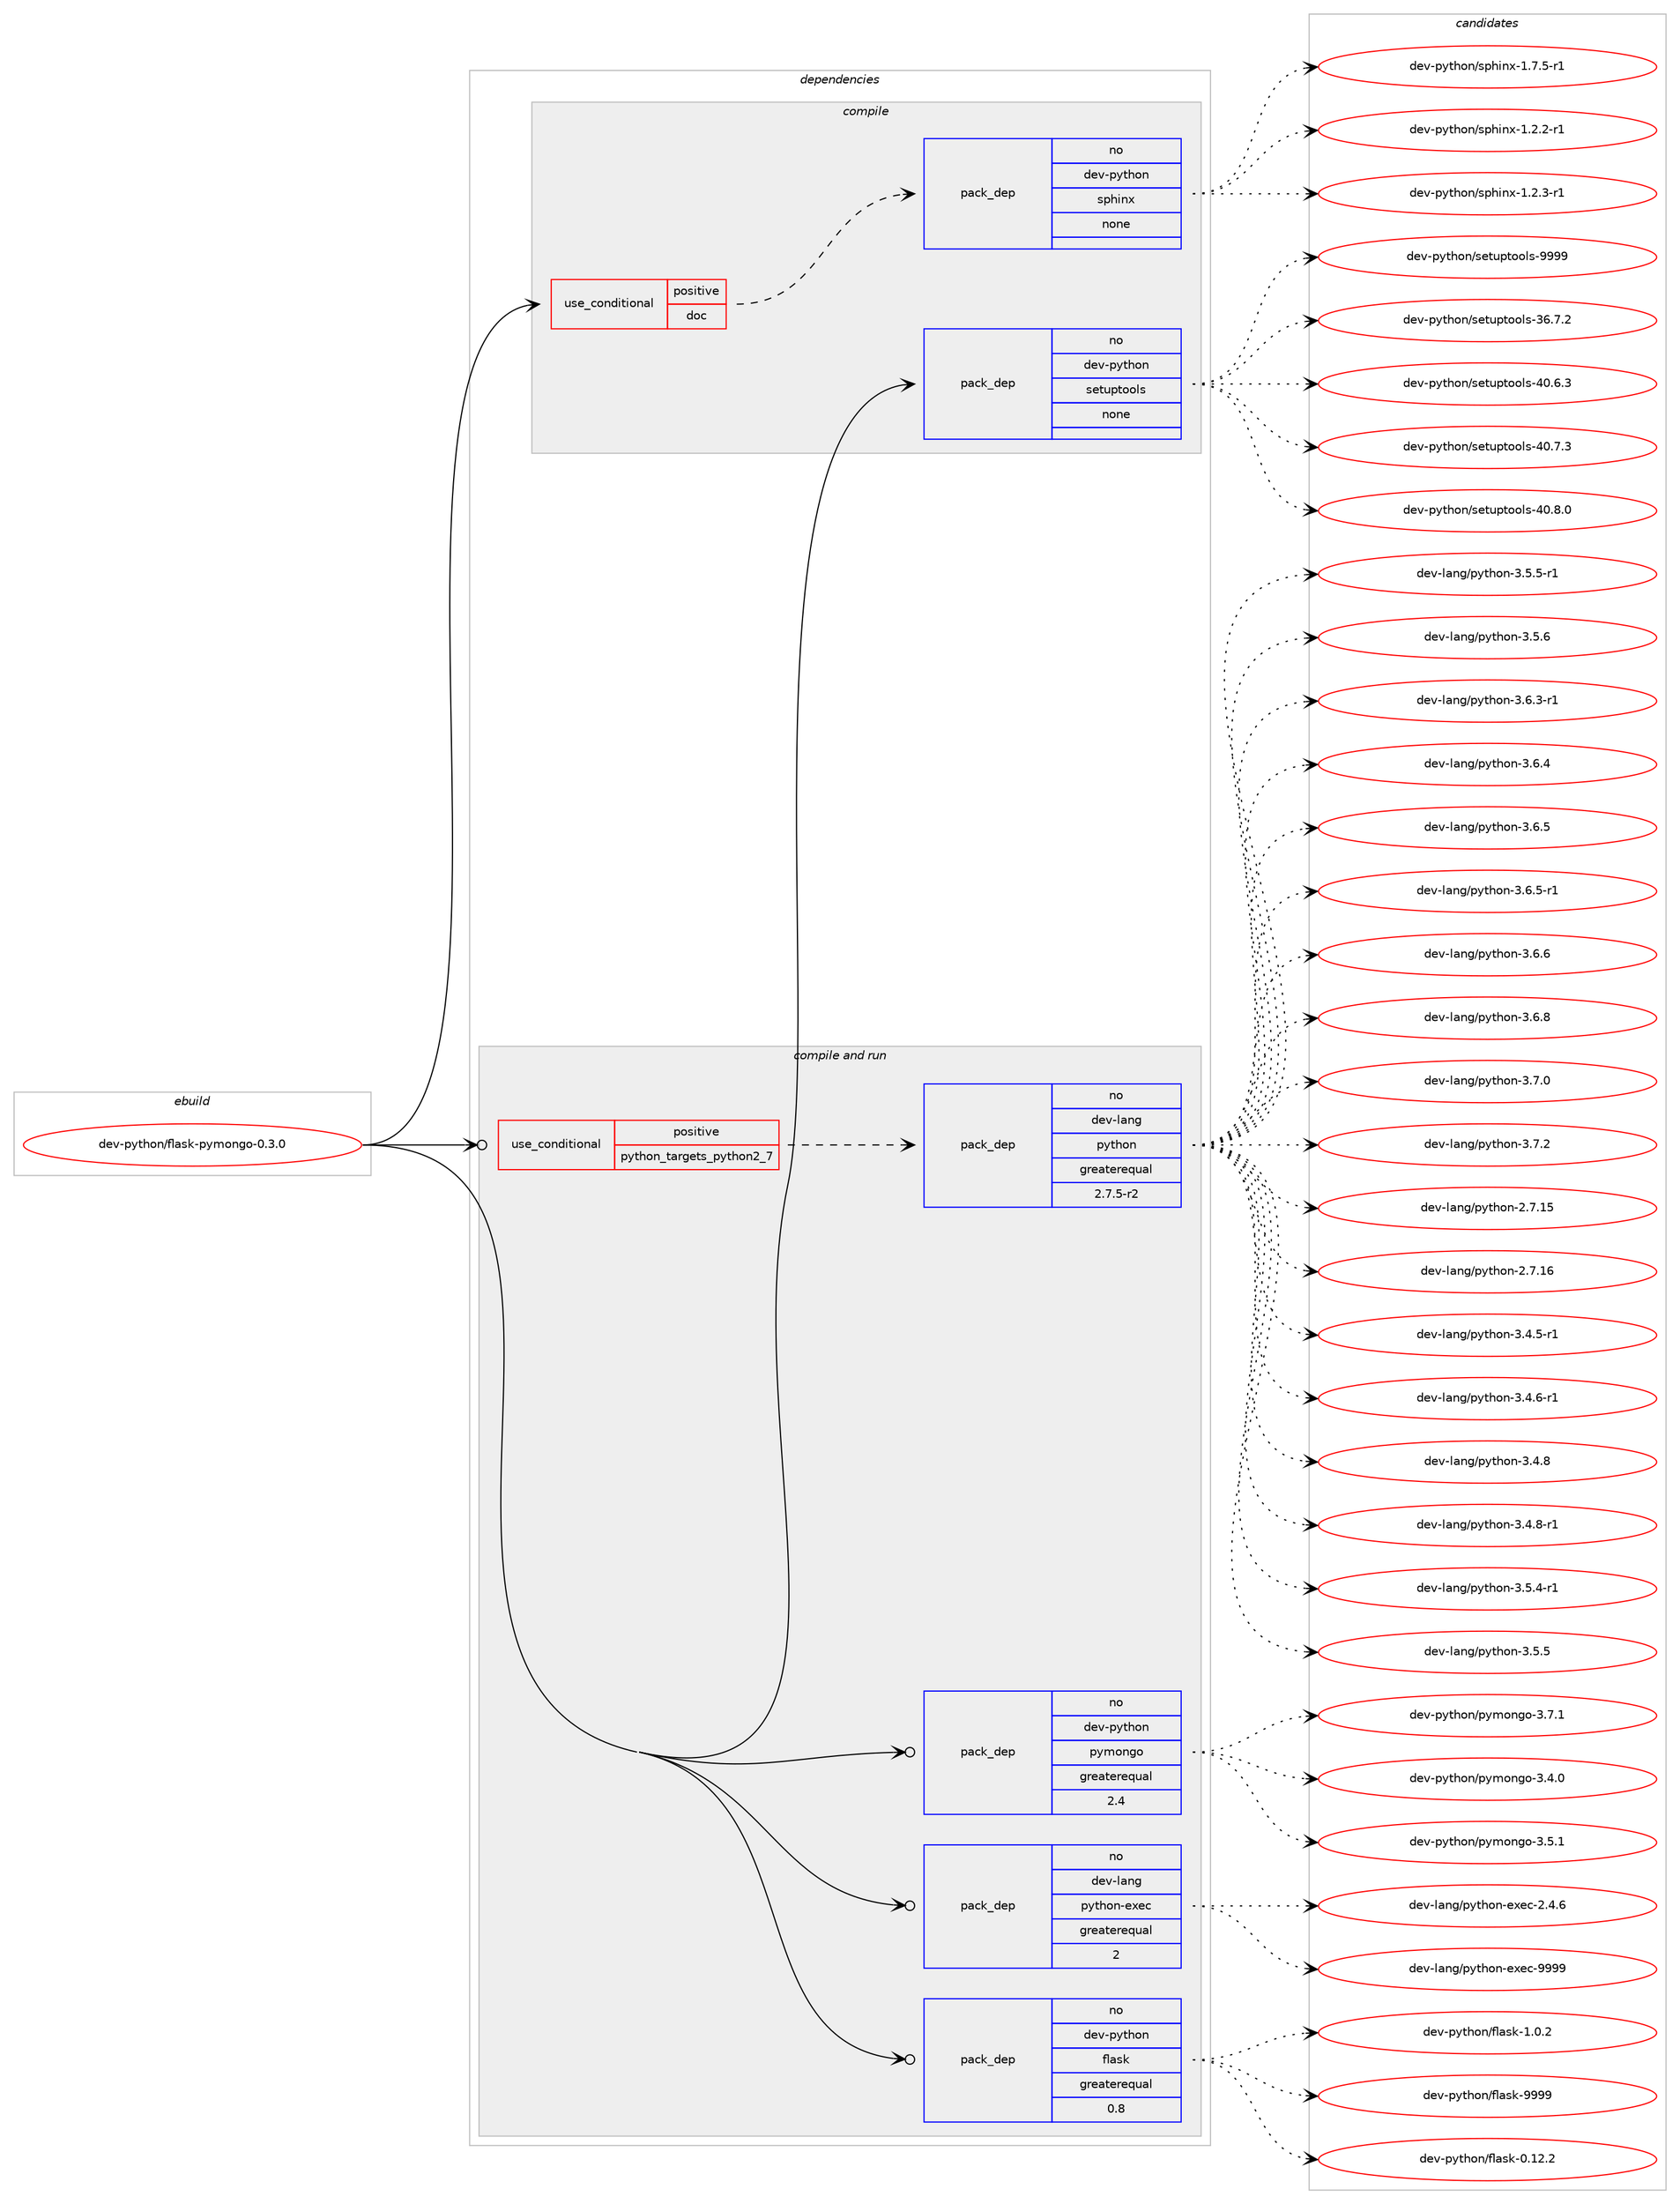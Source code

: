digraph prolog {

# *************
# Graph options
# *************

newrank=true;
concentrate=true;
compound=true;
graph [rankdir=LR,fontname=Helvetica,fontsize=10,ranksep=1.5];#, ranksep=2.5, nodesep=0.2];
edge  [arrowhead=vee];
node  [fontname=Helvetica,fontsize=10];

# **********
# The ebuild
# **********

subgraph cluster_leftcol {
color=gray;
rank=same;
label=<<i>ebuild</i>>;
id [label="dev-python/flask-pymongo-0.3.0", color=red, width=4, href="../dev-python/flask-pymongo-0.3.0.svg"];
}

# ****************
# The dependencies
# ****************

subgraph cluster_midcol {
color=gray;
label=<<i>dependencies</i>>;
subgraph cluster_compile {
fillcolor="#eeeeee";
style=filled;
label=<<i>compile</i>>;
subgraph cond374491 {
dependency1409814 [label=<<TABLE BORDER="0" CELLBORDER="1" CELLSPACING="0" CELLPADDING="4"><TR><TD ROWSPAN="3" CELLPADDING="10">use_conditional</TD></TR><TR><TD>positive</TD></TR><TR><TD>doc</TD></TR></TABLE>>, shape=none, color=red];
subgraph pack1012064 {
dependency1409815 [label=<<TABLE BORDER="0" CELLBORDER="1" CELLSPACING="0" CELLPADDING="4" WIDTH="220"><TR><TD ROWSPAN="6" CELLPADDING="30">pack_dep</TD></TR><TR><TD WIDTH="110">no</TD></TR><TR><TD>dev-python</TD></TR><TR><TD>sphinx</TD></TR><TR><TD>none</TD></TR><TR><TD></TD></TR></TABLE>>, shape=none, color=blue];
}
dependency1409814:e -> dependency1409815:w [weight=20,style="dashed",arrowhead="vee"];
}
id:e -> dependency1409814:w [weight=20,style="solid",arrowhead="vee"];
subgraph pack1012065 {
dependency1409816 [label=<<TABLE BORDER="0" CELLBORDER="1" CELLSPACING="0" CELLPADDING="4" WIDTH="220"><TR><TD ROWSPAN="6" CELLPADDING="30">pack_dep</TD></TR><TR><TD WIDTH="110">no</TD></TR><TR><TD>dev-python</TD></TR><TR><TD>setuptools</TD></TR><TR><TD>none</TD></TR><TR><TD></TD></TR></TABLE>>, shape=none, color=blue];
}
id:e -> dependency1409816:w [weight=20,style="solid",arrowhead="vee"];
}
subgraph cluster_compileandrun {
fillcolor="#eeeeee";
style=filled;
label=<<i>compile and run</i>>;
subgraph cond374492 {
dependency1409817 [label=<<TABLE BORDER="0" CELLBORDER="1" CELLSPACING="0" CELLPADDING="4"><TR><TD ROWSPAN="3" CELLPADDING="10">use_conditional</TD></TR><TR><TD>positive</TD></TR><TR><TD>python_targets_python2_7</TD></TR></TABLE>>, shape=none, color=red];
subgraph pack1012066 {
dependency1409818 [label=<<TABLE BORDER="0" CELLBORDER="1" CELLSPACING="0" CELLPADDING="4" WIDTH="220"><TR><TD ROWSPAN="6" CELLPADDING="30">pack_dep</TD></TR><TR><TD WIDTH="110">no</TD></TR><TR><TD>dev-lang</TD></TR><TR><TD>python</TD></TR><TR><TD>greaterequal</TD></TR><TR><TD>2.7.5-r2</TD></TR></TABLE>>, shape=none, color=blue];
}
dependency1409817:e -> dependency1409818:w [weight=20,style="dashed",arrowhead="vee"];
}
id:e -> dependency1409817:w [weight=20,style="solid",arrowhead="odotvee"];
subgraph pack1012067 {
dependency1409819 [label=<<TABLE BORDER="0" CELLBORDER="1" CELLSPACING="0" CELLPADDING="4" WIDTH="220"><TR><TD ROWSPAN="6" CELLPADDING="30">pack_dep</TD></TR><TR><TD WIDTH="110">no</TD></TR><TR><TD>dev-lang</TD></TR><TR><TD>python-exec</TD></TR><TR><TD>greaterequal</TD></TR><TR><TD>2</TD></TR></TABLE>>, shape=none, color=blue];
}
id:e -> dependency1409819:w [weight=20,style="solid",arrowhead="odotvee"];
subgraph pack1012068 {
dependency1409820 [label=<<TABLE BORDER="0" CELLBORDER="1" CELLSPACING="0" CELLPADDING="4" WIDTH="220"><TR><TD ROWSPAN="6" CELLPADDING="30">pack_dep</TD></TR><TR><TD WIDTH="110">no</TD></TR><TR><TD>dev-python</TD></TR><TR><TD>flask</TD></TR><TR><TD>greaterequal</TD></TR><TR><TD>0.8</TD></TR></TABLE>>, shape=none, color=blue];
}
id:e -> dependency1409820:w [weight=20,style="solid",arrowhead="odotvee"];
subgraph pack1012069 {
dependency1409821 [label=<<TABLE BORDER="0" CELLBORDER="1" CELLSPACING="0" CELLPADDING="4" WIDTH="220"><TR><TD ROWSPAN="6" CELLPADDING="30">pack_dep</TD></TR><TR><TD WIDTH="110">no</TD></TR><TR><TD>dev-python</TD></TR><TR><TD>pymongo</TD></TR><TR><TD>greaterequal</TD></TR><TR><TD>2.4</TD></TR></TABLE>>, shape=none, color=blue];
}
id:e -> dependency1409821:w [weight=20,style="solid",arrowhead="odotvee"];
}
subgraph cluster_run {
fillcolor="#eeeeee";
style=filled;
label=<<i>run</i>>;
}
}

# **************
# The candidates
# **************

subgraph cluster_choices {
rank=same;
color=gray;
label=<<i>candidates</i>>;

subgraph choice1012064 {
color=black;
nodesep=1;
choice10010111845112121116104111110471151121041051101204549465046504511449 [label="dev-python/sphinx-1.2.2-r1", color=red, width=4,href="../dev-python/sphinx-1.2.2-r1.svg"];
choice10010111845112121116104111110471151121041051101204549465046514511449 [label="dev-python/sphinx-1.2.3-r1", color=red, width=4,href="../dev-python/sphinx-1.2.3-r1.svg"];
choice10010111845112121116104111110471151121041051101204549465546534511449 [label="dev-python/sphinx-1.7.5-r1", color=red, width=4,href="../dev-python/sphinx-1.7.5-r1.svg"];
dependency1409815:e -> choice10010111845112121116104111110471151121041051101204549465046504511449:w [style=dotted,weight="100"];
dependency1409815:e -> choice10010111845112121116104111110471151121041051101204549465046514511449:w [style=dotted,weight="100"];
dependency1409815:e -> choice10010111845112121116104111110471151121041051101204549465546534511449:w [style=dotted,weight="100"];
}
subgraph choice1012065 {
color=black;
nodesep=1;
choice100101118451121211161041111104711510111611711211611111110811545515446554650 [label="dev-python/setuptools-36.7.2", color=red, width=4,href="../dev-python/setuptools-36.7.2.svg"];
choice100101118451121211161041111104711510111611711211611111110811545524846544651 [label="dev-python/setuptools-40.6.3", color=red, width=4,href="../dev-python/setuptools-40.6.3.svg"];
choice100101118451121211161041111104711510111611711211611111110811545524846554651 [label="dev-python/setuptools-40.7.3", color=red, width=4,href="../dev-python/setuptools-40.7.3.svg"];
choice100101118451121211161041111104711510111611711211611111110811545524846564648 [label="dev-python/setuptools-40.8.0", color=red, width=4,href="../dev-python/setuptools-40.8.0.svg"];
choice10010111845112121116104111110471151011161171121161111111081154557575757 [label="dev-python/setuptools-9999", color=red, width=4,href="../dev-python/setuptools-9999.svg"];
dependency1409816:e -> choice100101118451121211161041111104711510111611711211611111110811545515446554650:w [style=dotted,weight="100"];
dependency1409816:e -> choice100101118451121211161041111104711510111611711211611111110811545524846544651:w [style=dotted,weight="100"];
dependency1409816:e -> choice100101118451121211161041111104711510111611711211611111110811545524846554651:w [style=dotted,weight="100"];
dependency1409816:e -> choice100101118451121211161041111104711510111611711211611111110811545524846564648:w [style=dotted,weight="100"];
dependency1409816:e -> choice10010111845112121116104111110471151011161171121161111111081154557575757:w [style=dotted,weight="100"];
}
subgraph choice1012066 {
color=black;
nodesep=1;
choice10010111845108971101034711212111610411111045504655464953 [label="dev-lang/python-2.7.15", color=red, width=4,href="../dev-lang/python-2.7.15.svg"];
choice10010111845108971101034711212111610411111045504655464954 [label="dev-lang/python-2.7.16", color=red, width=4,href="../dev-lang/python-2.7.16.svg"];
choice1001011184510897110103471121211161041111104551465246534511449 [label="dev-lang/python-3.4.5-r1", color=red, width=4,href="../dev-lang/python-3.4.5-r1.svg"];
choice1001011184510897110103471121211161041111104551465246544511449 [label="dev-lang/python-3.4.6-r1", color=red, width=4,href="../dev-lang/python-3.4.6-r1.svg"];
choice100101118451089711010347112121116104111110455146524656 [label="dev-lang/python-3.4.8", color=red, width=4,href="../dev-lang/python-3.4.8.svg"];
choice1001011184510897110103471121211161041111104551465246564511449 [label="dev-lang/python-3.4.8-r1", color=red, width=4,href="../dev-lang/python-3.4.8-r1.svg"];
choice1001011184510897110103471121211161041111104551465346524511449 [label="dev-lang/python-3.5.4-r1", color=red, width=4,href="../dev-lang/python-3.5.4-r1.svg"];
choice100101118451089711010347112121116104111110455146534653 [label="dev-lang/python-3.5.5", color=red, width=4,href="../dev-lang/python-3.5.5.svg"];
choice1001011184510897110103471121211161041111104551465346534511449 [label="dev-lang/python-3.5.5-r1", color=red, width=4,href="../dev-lang/python-3.5.5-r1.svg"];
choice100101118451089711010347112121116104111110455146534654 [label="dev-lang/python-3.5.6", color=red, width=4,href="../dev-lang/python-3.5.6.svg"];
choice1001011184510897110103471121211161041111104551465446514511449 [label="dev-lang/python-3.6.3-r1", color=red, width=4,href="../dev-lang/python-3.6.3-r1.svg"];
choice100101118451089711010347112121116104111110455146544652 [label="dev-lang/python-3.6.4", color=red, width=4,href="../dev-lang/python-3.6.4.svg"];
choice100101118451089711010347112121116104111110455146544653 [label="dev-lang/python-3.6.5", color=red, width=4,href="../dev-lang/python-3.6.5.svg"];
choice1001011184510897110103471121211161041111104551465446534511449 [label="dev-lang/python-3.6.5-r1", color=red, width=4,href="../dev-lang/python-3.6.5-r1.svg"];
choice100101118451089711010347112121116104111110455146544654 [label="dev-lang/python-3.6.6", color=red, width=4,href="../dev-lang/python-3.6.6.svg"];
choice100101118451089711010347112121116104111110455146544656 [label="dev-lang/python-3.6.8", color=red, width=4,href="../dev-lang/python-3.6.8.svg"];
choice100101118451089711010347112121116104111110455146554648 [label="dev-lang/python-3.7.0", color=red, width=4,href="../dev-lang/python-3.7.0.svg"];
choice100101118451089711010347112121116104111110455146554650 [label="dev-lang/python-3.7.2", color=red, width=4,href="../dev-lang/python-3.7.2.svg"];
dependency1409818:e -> choice10010111845108971101034711212111610411111045504655464953:w [style=dotted,weight="100"];
dependency1409818:e -> choice10010111845108971101034711212111610411111045504655464954:w [style=dotted,weight="100"];
dependency1409818:e -> choice1001011184510897110103471121211161041111104551465246534511449:w [style=dotted,weight="100"];
dependency1409818:e -> choice1001011184510897110103471121211161041111104551465246544511449:w [style=dotted,weight="100"];
dependency1409818:e -> choice100101118451089711010347112121116104111110455146524656:w [style=dotted,weight="100"];
dependency1409818:e -> choice1001011184510897110103471121211161041111104551465246564511449:w [style=dotted,weight="100"];
dependency1409818:e -> choice1001011184510897110103471121211161041111104551465346524511449:w [style=dotted,weight="100"];
dependency1409818:e -> choice100101118451089711010347112121116104111110455146534653:w [style=dotted,weight="100"];
dependency1409818:e -> choice1001011184510897110103471121211161041111104551465346534511449:w [style=dotted,weight="100"];
dependency1409818:e -> choice100101118451089711010347112121116104111110455146534654:w [style=dotted,weight="100"];
dependency1409818:e -> choice1001011184510897110103471121211161041111104551465446514511449:w [style=dotted,weight="100"];
dependency1409818:e -> choice100101118451089711010347112121116104111110455146544652:w [style=dotted,weight="100"];
dependency1409818:e -> choice100101118451089711010347112121116104111110455146544653:w [style=dotted,weight="100"];
dependency1409818:e -> choice1001011184510897110103471121211161041111104551465446534511449:w [style=dotted,weight="100"];
dependency1409818:e -> choice100101118451089711010347112121116104111110455146544654:w [style=dotted,weight="100"];
dependency1409818:e -> choice100101118451089711010347112121116104111110455146544656:w [style=dotted,weight="100"];
dependency1409818:e -> choice100101118451089711010347112121116104111110455146554648:w [style=dotted,weight="100"];
dependency1409818:e -> choice100101118451089711010347112121116104111110455146554650:w [style=dotted,weight="100"];
}
subgraph choice1012067 {
color=black;
nodesep=1;
choice1001011184510897110103471121211161041111104510112010199455046524654 [label="dev-lang/python-exec-2.4.6", color=red, width=4,href="../dev-lang/python-exec-2.4.6.svg"];
choice10010111845108971101034711212111610411111045101120101994557575757 [label="dev-lang/python-exec-9999", color=red, width=4,href="../dev-lang/python-exec-9999.svg"];
dependency1409819:e -> choice1001011184510897110103471121211161041111104510112010199455046524654:w [style=dotted,weight="100"];
dependency1409819:e -> choice10010111845108971101034711212111610411111045101120101994557575757:w [style=dotted,weight="100"];
}
subgraph choice1012068 {
color=black;
nodesep=1;
choice10010111845112121116104111110471021089711510745484649504650 [label="dev-python/flask-0.12.2", color=red, width=4,href="../dev-python/flask-0.12.2.svg"];
choice100101118451121211161041111104710210897115107454946484650 [label="dev-python/flask-1.0.2", color=red, width=4,href="../dev-python/flask-1.0.2.svg"];
choice1001011184511212111610411111047102108971151074557575757 [label="dev-python/flask-9999", color=red, width=4,href="../dev-python/flask-9999.svg"];
dependency1409820:e -> choice10010111845112121116104111110471021089711510745484649504650:w [style=dotted,weight="100"];
dependency1409820:e -> choice100101118451121211161041111104710210897115107454946484650:w [style=dotted,weight="100"];
dependency1409820:e -> choice1001011184511212111610411111047102108971151074557575757:w [style=dotted,weight="100"];
}
subgraph choice1012069 {
color=black;
nodesep=1;
choice1001011184511212111610411111047112121109111110103111455146524648 [label="dev-python/pymongo-3.4.0", color=red, width=4,href="../dev-python/pymongo-3.4.0.svg"];
choice1001011184511212111610411111047112121109111110103111455146534649 [label="dev-python/pymongo-3.5.1", color=red, width=4,href="../dev-python/pymongo-3.5.1.svg"];
choice1001011184511212111610411111047112121109111110103111455146554649 [label="dev-python/pymongo-3.7.1", color=red, width=4,href="../dev-python/pymongo-3.7.1.svg"];
dependency1409821:e -> choice1001011184511212111610411111047112121109111110103111455146524648:w [style=dotted,weight="100"];
dependency1409821:e -> choice1001011184511212111610411111047112121109111110103111455146534649:w [style=dotted,weight="100"];
dependency1409821:e -> choice1001011184511212111610411111047112121109111110103111455146554649:w [style=dotted,weight="100"];
}
}

}
